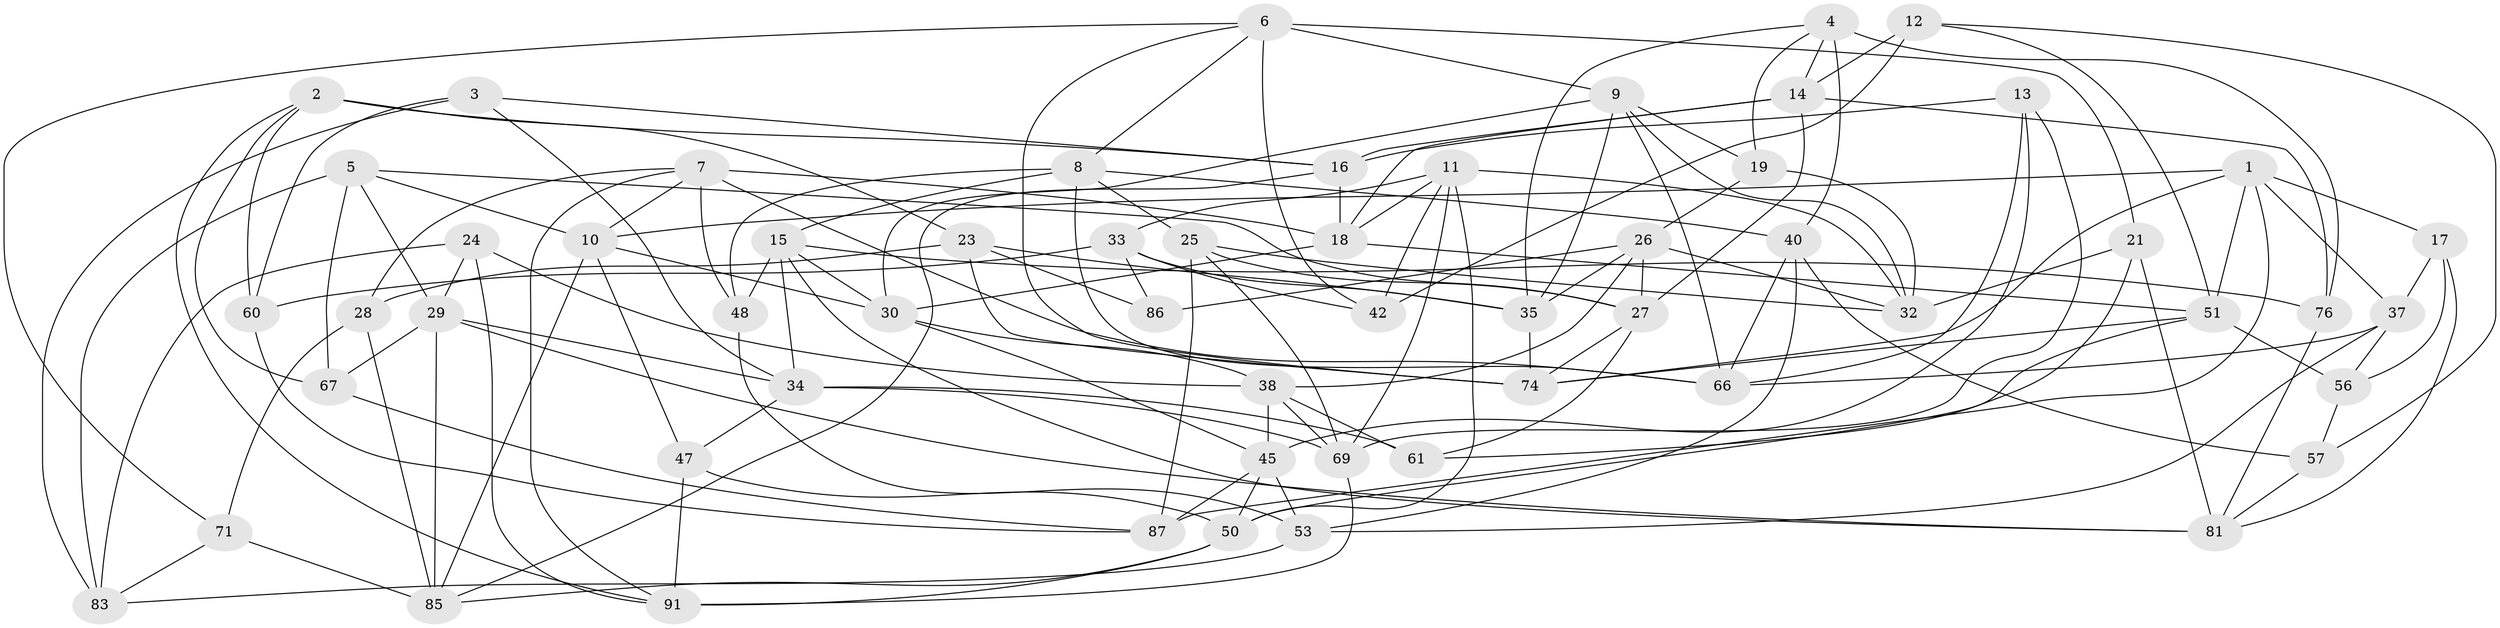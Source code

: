 // Generated by graph-tools (version 1.1) at 2025/52/02/27/25 19:52:27]
// undirected, 58 vertices, 149 edges
graph export_dot {
graph [start="1"]
  node [color=gray90,style=filled];
  1 [super="+77"];
  2 [super="+79"];
  3;
  4 [super="+22"];
  5 [super="+31"];
  6 [super="+41"];
  7 [super="+96"];
  8 [super="+72"];
  9 [super="+75"];
  10 [super="+20"];
  11 [super="+44"];
  12;
  13;
  14 [super="+59"];
  15 [super="+46"];
  16 [super="+58"];
  17;
  18 [super="+82"];
  19;
  21;
  23 [super="+39"];
  24;
  25 [super="+63"];
  26 [super="+36"];
  27 [super="+68"];
  28;
  29 [super="+80"];
  30 [super="+84"];
  32 [super="+65"];
  33 [super="+55"];
  34 [super="+88"];
  35 [super="+70"];
  37 [super="+54"];
  38 [super="+49"];
  40 [super="+43"];
  42;
  45 [super="+52"];
  47;
  48;
  50 [super="+64"];
  51 [super="+73"];
  53 [super="+62"];
  56;
  57;
  60;
  61;
  66 [super="+90"];
  67;
  69 [super="+78"];
  71;
  74 [super="+94"];
  76;
  81 [super="+97"];
  83 [super="+89"];
  85 [super="+95"];
  86;
  87 [super="+92"];
  91 [super="+93"];
  1 -- 51;
  1 -- 10;
  1 -- 37;
  1 -- 17;
  1 -- 87;
  1 -- 74;
  2 -- 67;
  2 -- 60;
  2 -- 16;
  2 -- 23 [weight=2];
  2 -- 91;
  3 -- 16;
  3 -- 83;
  3 -- 60;
  3 -- 34;
  4 -- 19;
  4 -- 76;
  4 -- 40 [weight=2];
  4 -- 35;
  4 -- 14;
  5 -- 67;
  5 -- 10;
  5 -- 83 [weight=2];
  5 -- 29;
  5 -- 27;
  6 -- 74;
  6 -- 42;
  6 -- 71;
  6 -- 9;
  6 -- 21;
  6 -- 8;
  7 -- 18;
  7 -- 10;
  7 -- 66;
  7 -- 48;
  7 -- 91;
  7 -- 28;
  8 -- 15;
  8 -- 66;
  8 -- 48;
  8 -- 25;
  8 -- 40;
  9 -- 19;
  9 -- 66;
  9 -- 32;
  9 -- 35;
  9 -- 30;
  10 -- 47;
  10 -- 85;
  10 -- 30;
  11 -- 33;
  11 -- 32;
  11 -- 42;
  11 -- 50;
  11 -- 69;
  11 -- 18;
  12 -- 42;
  12 -- 51;
  12 -- 57;
  12 -- 14;
  13 -- 69;
  13 -- 66;
  13 -- 16;
  13 -- 45;
  14 -- 18;
  14 -- 16;
  14 -- 76;
  14 -- 27;
  15 -- 76;
  15 -- 34;
  15 -- 48;
  15 -- 81;
  15 -- 30;
  16 -- 18;
  16 -- 85;
  17 -- 37;
  17 -- 56;
  17 -- 81;
  18 -- 51;
  18 -- 30;
  19 -- 26;
  19 -- 32;
  21 -- 32;
  21 -- 50;
  21 -- 81;
  23 -- 28;
  23 -- 86;
  23 -- 35;
  23 -- 74;
  24 -- 83;
  24 -- 38;
  24 -- 91;
  24 -- 29;
  25 -- 87 [weight=2];
  25 -- 32;
  25 -- 27;
  25 -- 69;
  26 -- 86;
  26 -- 32;
  26 -- 38;
  26 -- 35;
  26 -- 27;
  27 -- 74;
  27 -- 61;
  28 -- 71;
  28 -- 85;
  29 -- 34;
  29 -- 67;
  29 -- 85;
  29 -- 81;
  30 -- 38;
  30 -- 45;
  33 -- 42;
  33 -- 86 [weight=2];
  33 -- 35;
  33 -- 60;
  34 -- 61;
  34 -- 69;
  34 -- 47;
  35 -- 74;
  37 -- 53 [weight=2];
  37 -- 56;
  37 -- 66;
  38 -- 61;
  38 -- 45;
  38 -- 69;
  40 -- 53;
  40 -- 57;
  40 -- 66;
  45 -- 53;
  45 -- 87;
  45 -- 50;
  47 -- 91;
  47 -- 50;
  48 -- 53;
  50 -- 85;
  50 -- 91;
  51 -- 61;
  51 -- 56;
  51 -- 74;
  53 -- 83;
  56 -- 57;
  57 -- 81;
  60 -- 87;
  67 -- 87;
  69 -- 91;
  71 -- 85;
  71 -- 83;
  76 -- 81;
}
